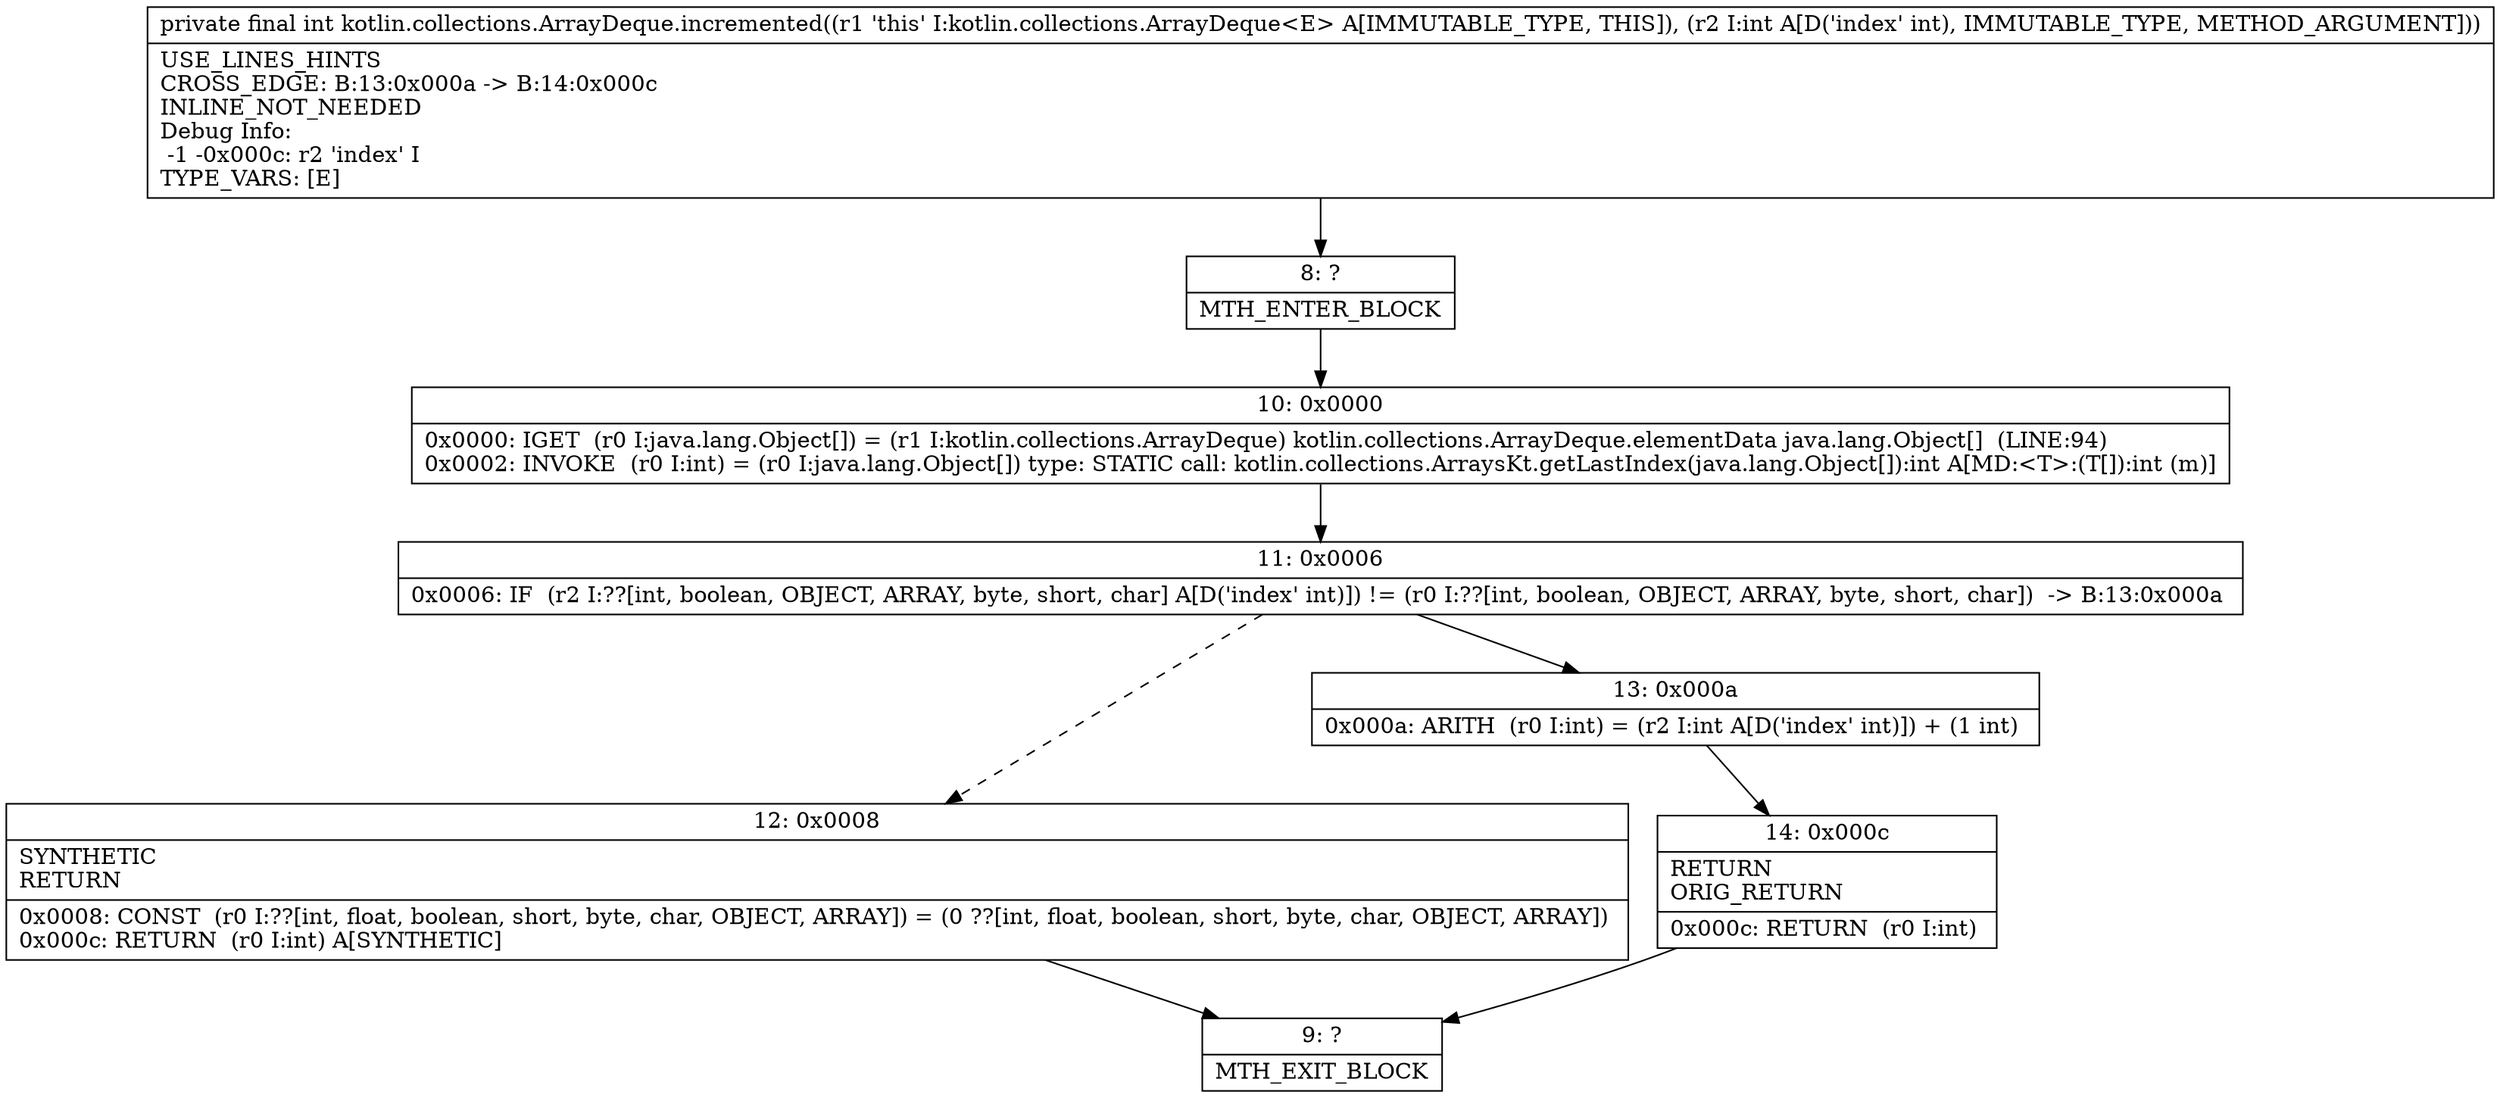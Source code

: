 digraph "CFG forkotlin.collections.ArrayDeque.incremented(I)I" {
Node_8 [shape=record,label="{8\:\ ?|MTH_ENTER_BLOCK\l}"];
Node_10 [shape=record,label="{10\:\ 0x0000|0x0000: IGET  (r0 I:java.lang.Object[]) = (r1 I:kotlin.collections.ArrayDeque) kotlin.collections.ArrayDeque.elementData java.lang.Object[]  (LINE:94)\l0x0002: INVOKE  (r0 I:int) = (r0 I:java.lang.Object[]) type: STATIC call: kotlin.collections.ArraysKt.getLastIndex(java.lang.Object[]):int A[MD:\<T\>:(T[]):int (m)]\l}"];
Node_11 [shape=record,label="{11\:\ 0x0006|0x0006: IF  (r2 I:??[int, boolean, OBJECT, ARRAY, byte, short, char] A[D('index' int)]) != (r0 I:??[int, boolean, OBJECT, ARRAY, byte, short, char])  \-\> B:13:0x000a \l}"];
Node_12 [shape=record,label="{12\:\ 0x0008|SYNTHETIC\lRETURN\l|0x0008: CONST  (r0 I:??[int, float, boolean, short, byte, char, OBJECT, ARRAY]) = (0 ??[int, float, boolean, short, byte, char, OBJECT, ARRAY]) \l0x000c: RETURN  (r0 I:int) A[SYNTHETIC]\l}"];
Node_9 [shape=record,label="{9\:\ ?|MTH_EXIT_BLOCK\l}"];
Node_13 [shape=record,label="{13\:\ 0x000a|0x000a: ARITH  (r0 I:int) = (r2 I:int A[D('index' int)]) + (1 int) \l}"];
Node_14 [shape=record,label="{14\:\ 0x000c|RETURN\lORIG_RETURN\l|0x000c: RETURN  (r0 I:int) \l}"];
MethodNode[shape=record,label="{private final int kotlin.collections.ArrayDeque.incremented((r1 'this' I:kotlin.collections.ArrayDeque\<E\> A[IMMUTABLE_TYPE, THIS]), (r2 I:int A[D('index' int), IMMUTABLE_TYPE, METHOD_ARGUMENT]))  | USE_LINES_HINTS\lCROSS_EDGE: B:13:0x000a \-\> B:14:0x000c\lINLINE_NOT_NEEDED\lDebug Info:\l  \-1 \-0x000c: r2 'index' I\lTYPE_VARS: [E]\l}"];
MethodNode -> Node_8;Node_8 -> Node_10;
Node_10 -> Node_11;
Node_11 -> Node_12[style=dashed];
Node_11 -> Node_13;
Node_12 -> Node_9;
Node_13 -> Node_14;
Node_14 -> Node_9;
}

